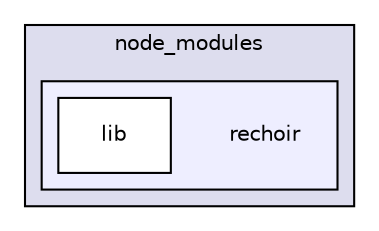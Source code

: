 digraph "gulp-src/node_modules/gulp/node_modules/liftoff/node_modules/rechoir" {
  compound=true
  node [ fontsize="10", fontname="Helvetica"];
  edge [ labelfontsize="10", labelfontname="Helvetica"];
  subgraph clusterdir_d35284238081c6528dc0689dc34e890d {
    graph [ bgcolor="#ddddee", pencolor="black", label="node_modules" fontname="Helvetica", fontsize="10", URL="dir_d35284238081c6528dc0689dc34e890d.html"]
  subgraph clusterdir_8fee9cc3b9633f1ab93a3e861c2afb66 {
    graph [ bgcolor="#eeeeff", pencolor="black", label="" URL="dir_8fee9cc3b9633f1ab93a3e861c2afb66.html"];
    dir_8fee9cc3b9633f1ab93a3e861c2afb66 [shape=plaintext label="rechoir"];
    dir_0a24aea1b13cc0f72468b708576172f2 [shape=box label="lib" color="black" fillcolor="white" style="filled" URL="dir_0a24aea1b13cc0f72468b708576172f2.html"];
  }
  }
}
